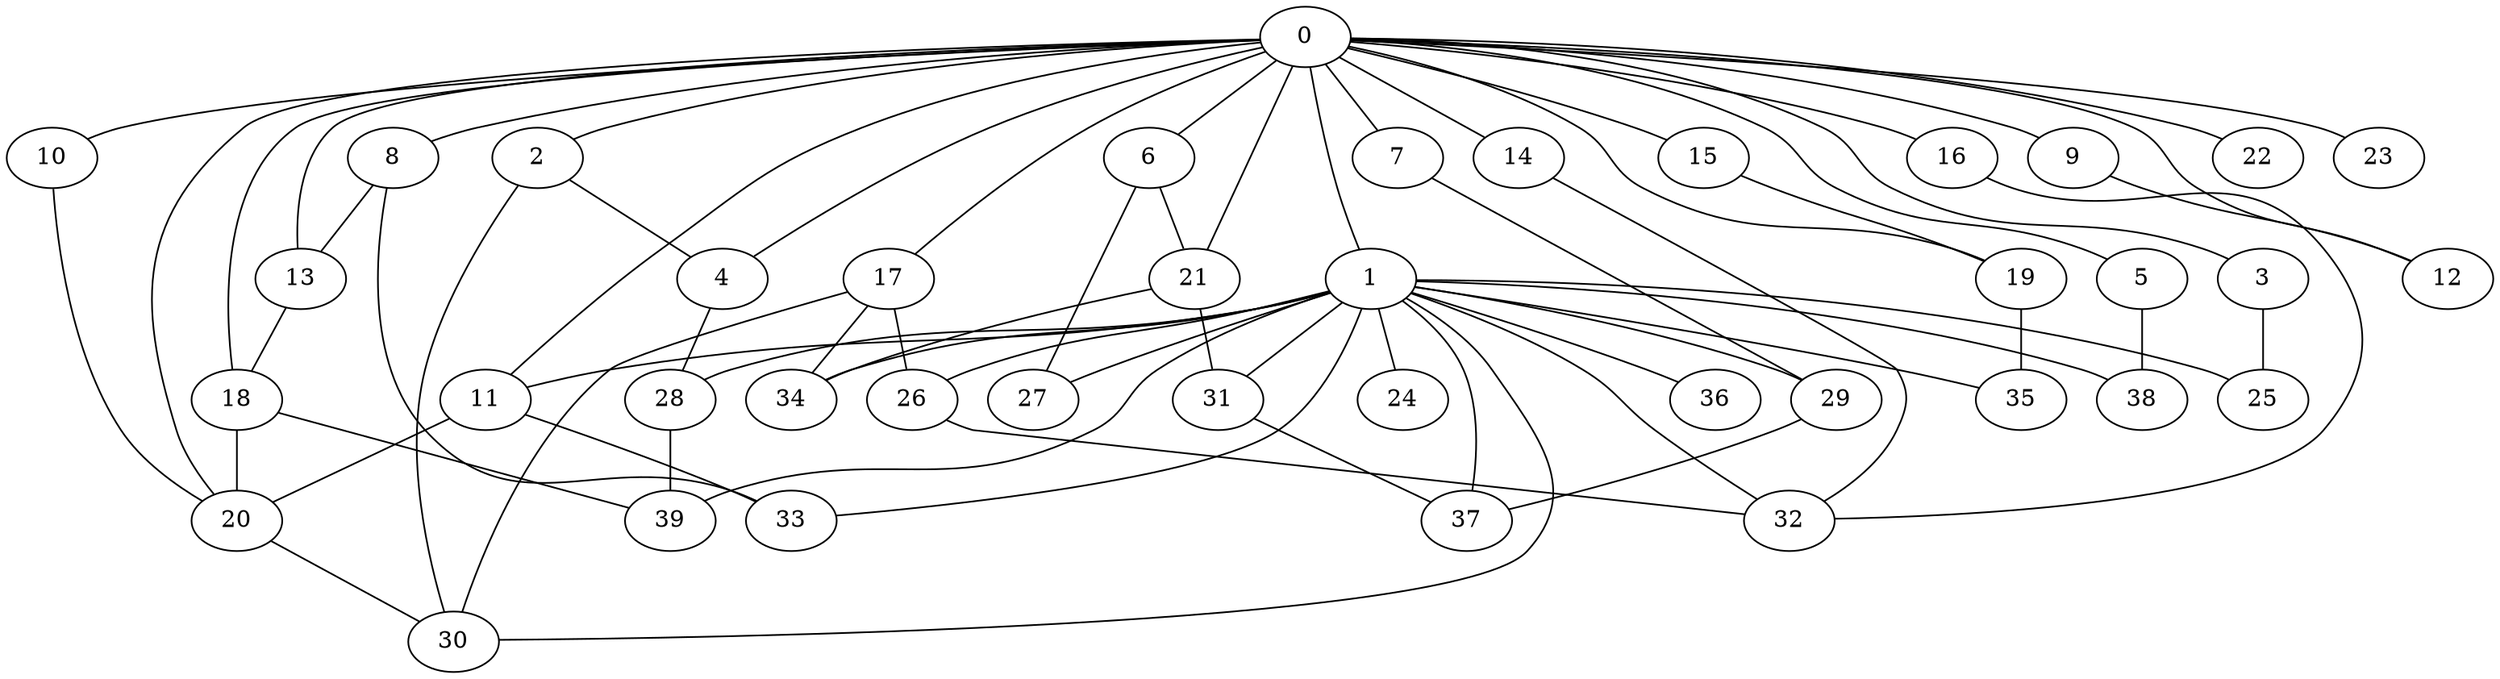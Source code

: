 
graph graphname {
    0 -- 1
0 -- 2
0 -- 3
0 -- 4
0 -- 5
0 -- 6
0 -- 7
0 -- 8
0 -- 9
0 -- 10
0 -- 11
0 -- 12
0 -- 13
0 -- 14
0 -- 15
0 -- 16
0 -- 17
0 -- 18
0 -- 19
0 -- 20
0 -- 21
0 -- 22
0 -- 23
1 -- 32
1 -- 34
1 -- 35
1 -- 36
1 -- 37
1 -- 38
1 -- 33
1 -- 39
1 -- 24
1 -- 25
1 -- 26
1 -- 27
1 -- 28
1 -- 29
1 -- 30
1 -- 31
1 -- 11
2 -- 30
2 -- 4
3 -- 25
4 -- 28
5 -- 38
6 -- 21
6 -- 27
7 -- 29
8 -- 13
8 -- 33
9 -- 12
10 -- 20
11 -- 20
11 -- 33
13 -- 18
14 -- 32
15 -- 19
16 -- 32
17 -- 34
17 -- 26
17 -- 30
18 -- 20
18 -- 39
19 -- 35
20 -- 30
21 -- 31
21 -- 34
26 -- 32
28 -- 39
29 -- 37
31 -- 37

}
